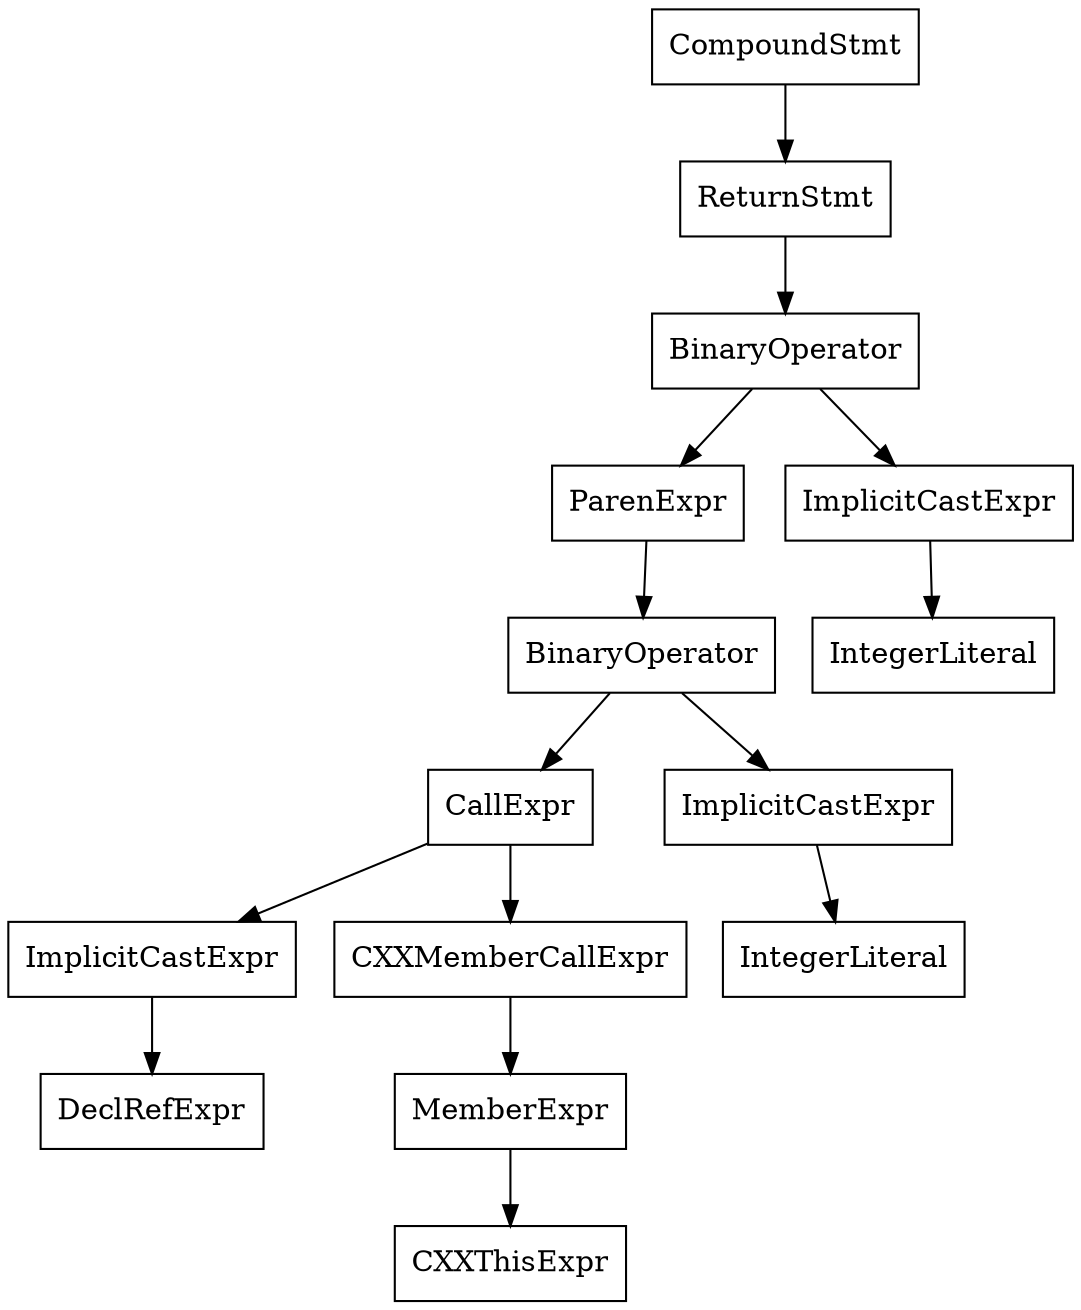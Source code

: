 digraph unnamed {

	Node0x55c2a57131c8 [shape=record,label="{CompoundStmt}"];
	Node0x55c2a57131c8 -> Node0x55c2a57131b8;
	Node0x55c2a57131b8 [shape=record,label="{ReturnStmt}"];
	Node0x55c2a57131b8 -> Node0x55c2a5713198;
	Node0x55c2a5713198 [shape=record,label="{BinaryOperator}"];
	Node0x55c2a5713198 -> Node0x55c2a5713160;
	Node0x55c2a5713198 -> Node0x55c2a5713180;
	Node0x55c2a5713160 [shape=record,label="{ParenExpr}"];
	Node0x55c2a5713160 -> Node0x55c2a5713140;
	Node0x55c2a5713140 [shape=record,label="{BinaryOperator}"];
	Node0x55c2a5713140 -> Node0x55c2a5713100;
	Node0x55c2a5713140 -> Node0x55c2a5713128;
	Node0x55c2a5713100 [shape=record,label="{CallExpr}"];
	Node0x55c2a5713100 -> Node0x55c2a57130e8;
	Node0x55c2a5713100 -> Node0x55c2a5713068;
	Node0x55c2a57130e8 [shape=record,label="{ImplicitCastExpr}"];
	Node0x55c2a57130e8 -> Node0x55c2a5712f70;
	Node0x55c2a5712f70 [shape=record,label="{DeclRefExpr}"];
	Node0x55c2a5713068 [shape=record,label="{CXXMemberCallExpr}"];
	Node0x55c2a5713068 -> Node0x55c2a5713038;
	Node0x55c2a5713038 [shape=record,label="{MemberExpr}"];
	Node0x55c2a5713038 -> Node0x55c2a5713028;
	Node0x55c2a5713028 [shape=record,label="{CXXThisExpr}"];
	Node0x55c2a5713128 [shape=record,label="{ImplicitCastExpr}"];
	Node0x55c2a5713128 -> Node0x55c2a51dd138;
	Node0x55c2a51dd138 [shape=record,label="{IntegerLiteral}"];
	Node0x55c2a5713180 [shape=record,label="{ImplicitCastExpr}"];
	Node0x55c2a5713180 -> Node0x55c2a51dd200;
	Node0x55c2a51dd200 [shape=record,label="{IntegerLiteral}"];
}
